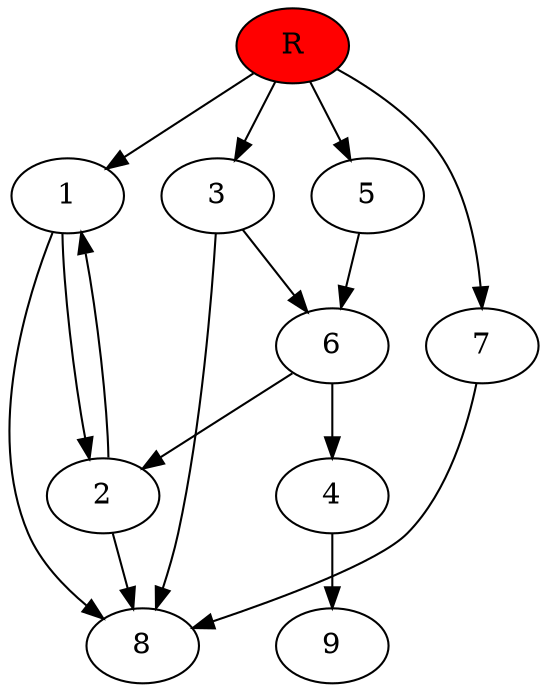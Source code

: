 digraph prb36649 {
	1
	2
	3
	4
	5
	6
	7
	8
	R [fillcolor="#ff0000" style=filled]
	1 -> 2
	1 -> 8
	2 -> 1
	2 -> 8
	3 -> 6
	3 -> 8
	4 -> 9
	5 -> 6
	6 -> 2
	6 -> 4
	7 -> 8
	R -> 1
	R -> 3
	R -> 5
	R -> 7
}
